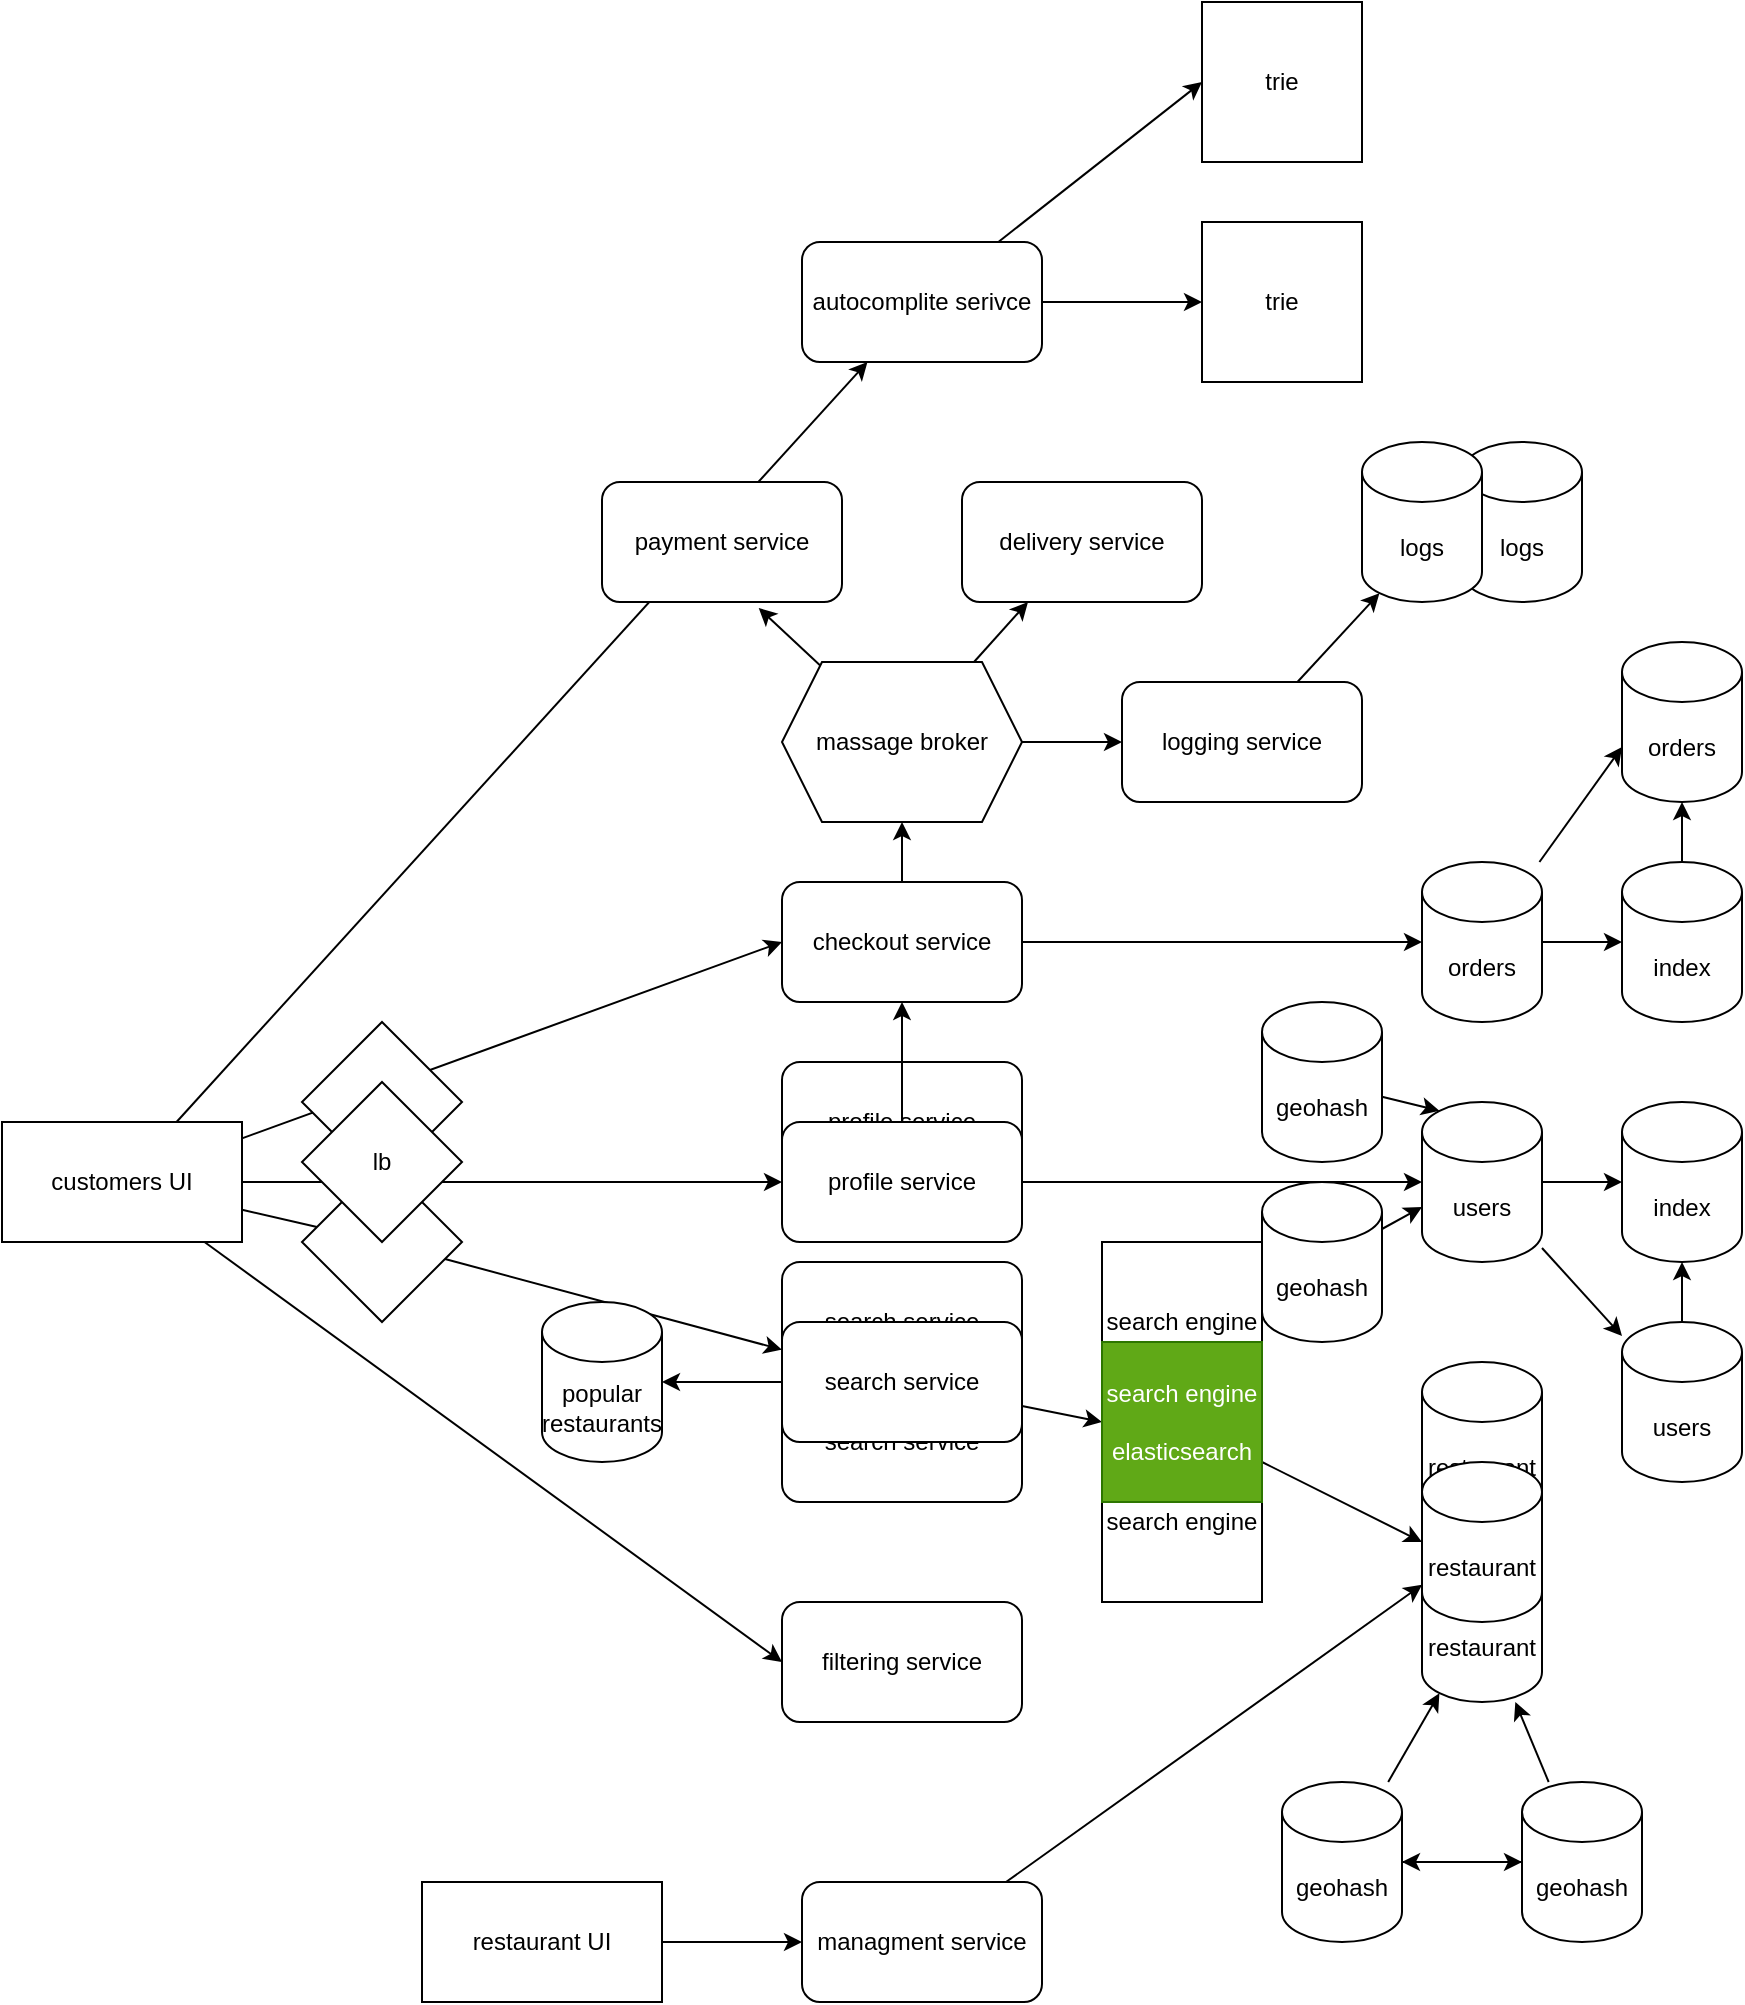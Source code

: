 <mxfile>
    <diagram id="9CQEvDcDq92KXqMHeCgz" name="Page-1">
        <mxGraphModel dx="1438" dy="1689" grid="1" gridSize="10" guides="1" tooltips="1" connect="1" arrows="1" fold="1" page="1" pageScale="1" pageWidth="827" pageHeight="1169" math="0" shadow="0">
            <root>
                <mxCell id="0"/>
                <mxCell id="1" parent="0"/>
                <mxCell id="59" value="profile service" style="rounded=1;whiteSpace=wrap;html=1;" parent="1" vertex="1">
                    <mxGeometry x="190" y="20" width="120" height="60" as="geometry"/>
                </mxCell>
                <mxCell id="47" style="edgeStyle=none;html=1;exitX=1;exitY=0;exitDx=0;exitDy=52.5;exitPerimeter=0;entryX=0.855;entryY=1;entryDx=0;entryDy=-4.35;entryPerimeter=0;" parent="1" source="45" target="11" edge="1">
                    <mxGeometry relative="1" as="geometry"/>
                </mxCell>
                <mxCell id="45" value="&lt;span style=&quot;text-align: left&quot;&gt;restaurant&lt;/span&gt;" style="shape=cylinder3;whiteSpace=wrap;html=1;boundedLbl=1;backgroundOutline=1;size=15;" parent="1" vertex="1">
                    <mxGeometry x="510" y="260" width="60" height="80" as="geometry"/>
                </mxCell>
                <mxCell id="46" value="&lt;span style=&quot;text-align: left&quot;&gt;restaurant&lt;/span&gt;" style="shape=cylinder3;whiteSpace=wrap;html=1;boundedLbl=1;backgroundOutline=1;size=15;" parent="1" vertex="1">
                    <mxGeometry x="510" y="170" width="60" height="80" as="geometry"/>
                </mxCell>
                <mxCell id="11" value="&lt;span style=&quot;text-align: left&quot;&gt;restaurant&lt;/span&gt;" style="shape=cylinder3;whiteSpace=wrap;html=1;boundedLbl=1;backgroundOutline=1;size=15;" parent="1" vertex="1">
                    <mxGeometry x="510" y="220" width="60" height="80" as="geometry"/>
                </mxCell>
                <mxCell id="38" value="search service" style="rounded=1;whiteSpace=wrap;html=1;" parent="1" vertex="1">
                    <mxGeometry x="190" y="120" width="120" height="60" as="geometry"/>
                </mxCell>
                <mxCell id="31" value="" style="rhombus;whiteSpace=wrap;html=1;" parent="1" vertex="1">
                    <mxGeometry x="-50" y="70" width="80" height="80" as="geometry"/>
                </mxCell>
                <mxCell id="8" value="search engine" style="whiteSpace=wrap;html=1;aspect=fixed;" parent="1" vertex="1">
                    <mxGeometry x="350" y="110" width="80" height="80" as="geometry"/>
                </mxCell>
                <mxCell id="7" value="search engine" style="whiteSpace=wrap;html=1;aspect=fixed;" parent="1" vertex="1">
                    <mxGeometry x="350" y="210" width="80" height="80" as="geometry"/>
                </mxCell>
                <mxCell id="10" value="" style="edgeStyle=none;html=1;startArrow=none;" parent="1" source="31" target="4" edge="1">
                    <mxGeometry relative="1" as="geometry"/>
                </mxCell>
                <mxCell id="14" value="" style="edgeStyle=none;html=1;" parent="1" source="2" target="12" edge="1">
                    <mxGeometry relative="1" as="geometry"/>
                </mxCell>
                <mxCell id="15" style="edgeStyle=none;html=1;entryX=0;entryY=0.5;entryDx=0;entryDy=0;" parent="1" source="2" target="13" edge="1">
                    <mxGeometry relative="1" as="geometry"/>
                </mxCell>
                <mxCell id="82" style="edgeStyle=none;html=1;entryX=0;entryY=0.5;entryDx=0;entryDy=0;" edge="1" parent="1" source="2" target="81">
                    <mxGeometry relative="1" as="geometry"/>
                </mxCell>
                <mxCell id="86" style="edgeStyle=none;html=1;" edge="1" parent="1" source="2" target="83">
                    <mxGeometry relative="1" as="geometry"/>
                </mxCell>
                <mxCell id="2" value="customers UI" style="rounded=0;whiteSpace=wrap;html=1;" parent="1" vertex="1">
                    <mxGeometry x="-200" y="50" width="120" height="60" as="geometry"/>
                </mxCell>
                <mxCell id="19" value="" style="edgeStyle=none;html=1;" parent="1" source="3" target="18" edge="1">
                    <mxGeometry relative="1" as="geometry"/>
                </mxCell>
                <mxCell id="3" value="&lt;div class=&quot;QmZWSe&quot;&gt;&lt;div class=&quot;DHcWmd&quot;&gt;&lt;/div&gt;&lt;/div&gt;&lt;span style=&quot;text-align: left&quot;&gt;restaurant&lt;/span&gt;&amp;nbsp;UI" style="rounded=0;whiteSpace=wrap;html=1;" parent="1" vertex="1">
                    <mxGeometry x="10" y="430" width="120" height="60" as="geometry"/>
                </mxCell>
                <mxCell id="9" value="" style="edgeStyle=none;html=1;entryX=0;entryY=0.5;entryDx=0;entryDy=0;" parent="1" source="4" target="6" edge="1">
                    <mxGeometry relative="1" as="geometry"/>
                </mxCell>
                <mxCell id="35" style="edgeStyle=none;html=1;" parent="1" source="4" target="34" edge="1">
                    <mxGeometry relative="1" as="geometry"/>
                </mxCell>
                <mxCell id="21" style="edgeStyle=none;html=1;entryX=0;entryY=0.5;entryDx=0;entryDy=0;entryPerimeter=0;" parent="1" source="6" target="11" edge="1">
                    <mxGeometry relative="1" as="geometry"/>
                </mxCell>
                <mxCell id="6" value="search engine&lt;br&gt;&lt;br&gt;elasticsearch" style="whiteSpace=wrap;html=1;aspect=fixed;fillColor=#60a917;fontColor=#ffffff;strokeColor=#2D7600;" parent="1" vertex="1">
                    <mxGeometry x="350" y="160" width="80" height="80" as="geometry"/>
                </mxCell>
                <mxCell id="17" style="edgeStyle=none;html=1;" parent="1" source="12" target="16" edge="1">
                    <mxGeometry relative="1" as="geometry"/>
                </mxCell>
                <mxCell id="33" value="" style="edgeStyle=none;html=1;" parent="1" source="12" target="13" edge="1">
                    <mxGeometry relative="1" as="geometry"/>
                </mxCell>
                <mxCell id="12" value="profile service" style="rounded=1;whiteSpace=wrap;html=1;" parent="1" vertex="1">
                    <mxGeometry x="190" y="50" width="120" height="60" as="geometry"/>
                </mxCell>
                <mxCell id="23" style="edgeStyle=none;html=1;" parent="1" source="13" target="22" edge="1">
                    <mxGeometry relative="1" as="geometry"/>
                </mxCell>
                <mxCell id="42" value="" style="edgeStyle=none;html=1;" parent="1" source="13" target="39" edge="1">
                    <mxGeometry relative="1" as="geometry"/>
                </mxCell>
                <mxCell id="13" value="checkout service" style="rounded=1;whiteSpace=wrap;html=1;" parent="1" vertex="1">
                    <mxGeometry x="190" y="-70" width="120" height="60" as="geometry"/>
                </mxCell>
                <mxCell id="49" value="" style="edgeStyle=none;html=1;" parent="1" source="16" target="48" edge="1">
                    <mxGeometry relative="1" as="geometry"/>
                </mxCell>
                <mxCell id="58" style="edgeStyle=none;html=1;" parent="1" source="16" target="55" edge="1">
                    <mxGeometry relative="1" as="geometry"/>
                </mxCell>
                <mxCell id="16" value="users" style="shape=cylinder3;whiteSpace=wrap;html=1;boundedLbl=1;backgroundOutline=1;size=15;" parent="1" vertex="1">
                    <mxGeometry x="510" y="40" width="60" height="80" as="geometry"/>
                </mxCell>
                <mxCell id="20" style="edgeStyle=none;html=1;" parent="1" source="18" target="11" edge="1">
                    <mxGeometry relative="1" as="geometry">
                        <mxPoint x="530" y="310" as="targetPoint"/>
                    </mxGeometry>
                </mxCell>
                <mxCell id="18" value="managment service" style="rounded=1;whiteSpace=wrap;html=1;" parent="1" vertex="1">
                    <mxGeometry x="200" y="430" width="120" height="60" as="geometry"/>
                </mxCell>
                <mxCell id="51" value="" style="edgeStyle=none;html=1;" parent="1" source="22" target="50" edge="1">
                    <mxGeometry relative="1" as="geometry"/>
                </mxCell>
                <mxCell id="54" style="edgeStyle=none;html=1;entryX=0;entryY=0;entryDx=0;entryDy=52.5;entryPerimeter=0;" parent="1" source="22" target="52" edge="1">
                    <mxGeometry relative="1" as="geometry"/>
                </mxCell>
                <mxCell id="22" value="orders" style="shape=cylinder3;whiteSpace=wrap;html=1;boundedLbl=1;backgroundOutline=1;size=15;" parent="1" vertex="1">
                    <mxGeometry x="510" y="-80" width="60" height="80" as="geometry"/>
                </mxCell>
                <mxCell id="25" value="payment service" style="rounded=1;whiteSpace=wrap;html=1;" parent="1" vertex="1">
                    <mxGeometry x="100" y="-270" width="120" height="60" as="geometry"/>
                </mxCell>
                <mxCell id="27" value="delivery service" style="rounded=1;whiteSpace=wrap;html=1;" parent="1" vertex="1">
                    <mxGeometry x="280" y="-270" width="120" height="60" as="geometry"/>
                </mxCell>
                <mxCell id="29" value="" style="rhombus;whiteSpace=wrap;html=1;" parent="1" vertex="1">
                    <mxGeometry x="-50" width="80" height="80" as="geometry"/>
                </mxCell>
                <mxCell id="30" value="lb" style="rhombus;whiteSpace=wrap;html=1;" parent="1" vertex="1">
                    <mxGeometry x="-50" y="30" width="80" height="80" as="geometry"/>
                </mxCell>
                <mxCell id="32" value="" style="edgeStyle=none;html=1;endArrow=none;" parent="1" source="2" target="31" edge="1">
                    <mxGeometry relative="1" as="geometry">
                        <mxPoint x="-80" y="95.385" as="sourcePoint"/>
                        <mxPoint x="190" y="164.615" as="targetPoint"/>
                    </mxGeometry>
                </mxCell>
                <mxCell id="34" value="popular restaurants" style="shape=cylinder3;whiteSpace=wrap;html=1;boundedLbl=1;backgroundOutline=1;size=15;" parent="1" vertex="1">
                    <mxGeometry x="70" y="140" width="60" height="80" as="geometry"/>
                </mxCell>
                <mxCell id="37" value="search service" style="rounded=1;whiteSpace=wrap;html=1;" parent="1" vertex="1">
                    <mxGeometry x="190" y="180" width="120" height="60" as="geometry"/>
                </mxCell>
                <mxCell id="4" value="search service" style="rounded=1;whiteSpace=wrap;html=1;" parent="1" vertex="1">
                    <mxGeometry x="190" y="150" width="120" height="60" as="geometry"/>
                </mxCell>
                <mxCell id="43" style="edgeStyle=none;html=1;" parent="1" source="39" target="27" edge="1">
                    <mxGeometry relative="1" as="geometry"/>
                </mxCell>
                <mxCell id="44" style="edgeStyle=none;html=1;entryX=0.653;entryY=1.05;entryDx=0;entryDy=0;entryPerimeter=0;" parent="1" source="39" target="25" edge="1">
                    <mxGeometry relative="1" as="geometry"/>
                </mxCell>
                <mxCell id="61" value="" style="edgeStyle=none;html=1;" parent="1" source="39" target="60" edge="1">
                    <mxGeometry relative="1" as="geometry"/>
                </mxCell>
                <mxCell id="39" value="massage broker" style="shape=hexagon;perimeter=hexagonPerimeter2;whiteSpace=wrap;html=1;fixedSize=1;" parent="1" vertex="1">
                    <mxGeometry x="190" y="-180" width="120" height="80" as="geometry"/>
                </mxCell>
                <mxCell id="48" value="index" style="shape=cylinder3;whiteSpace=wrap;html=1;boundedLbl=1;backgroundOutline=1;size=15;" parent="1" vertex="1">
                    <mxGeometry x="610" y="40" width="60" height="80" as="geometry"/>
                </mxCell>
                <mxCell id="53" value="" style="edgeStyle=none;html=1;" parent="1" source="50" target="52" edge="1">
                    <mxGeometry relative="1" as="geometry"/>
                </mxCell>
                <mxCell id="50" value="index" style="shape=cylinder3;whiteSpace=wrap;html=1;boundedLbl=1;backgroundOutline=1;size=15;" parent="1" vertex="1">
                    <mxGeometry x="610" y="-80" width="60" height="80" as="geometry"/>
                </mxCell>
                <mxCell id="52" value="orders" style="shape=cylinder3;whiteSpace=wrap;html=1;boundedLbl=1;backgroundOutline=1;size=15;" parent="1" vertex="1">
                    <mxGeometry x="610" y="-190" width="60" height="80" as="geometry"/>
                </mxCell>
                <mxCell id="56" value="" style="edgeStyle=none;html=1;" parent="1" source="55" target="48" edge="1">
                    <mxGeometry relative="1" as="geometry"/>
                </mxCell>
                <mxCell id="55" value="users" style="shape=cylinder3;whiteSpace=wrap;html=1;boundedLbl=1;backgroundOutline=1;size=15;" parent="1" vertex="1">
                    <mxGeometry x="610" y="150" width="60" height="80" as="geometry"/>
                </mxCell>
                <mxCell id="65" style="edgeStyle=none;html=1;entryX=0.145;entryY=1;entryDx=0;entryDy=-4.35;entryPerimeter=0;" parent="1" source="60" target="63" edge="1">
                    <mxGeometry relative="1" as="geometry"/>
                </mxCell>
                <mxCell id="60" value="logging service" style="rounded=1;whiteSpace=wrap;html=1;" parent="1" vertex="1">
                    <mxGeometry x="360" y="-170" width="120" height="60" as="geometry"/>
                </mxCell>
                <mxCell id="62" value="logs" style="shape=cylinder3;whiteSpace=wrap;html=1;boundedLbl=1;backgroundOutline=1;size=15;" parent="1" vertex="1">
                    <mxGeometry x="530" y="-290" width="60" height="80" as="geometry"/>
                </mxCell>
                <mxCell id="63" value="logs" style="shape=cylinder3;whiteSpace=wrap;html=1;boundedLbl=1;backgroundOutline=1;size=15;" parent="1" vertex="1">
                    <mxGeometry x="480" y="-290" width="60" height="80" as="geometry"/>
                </mxCell>
                <mxCell id="67" style="edgeStyle=none;html=1;entryX=0.145;entryY=1;entryDx=0;entryDy=-4.35;entryPerimeter=0;" parent="1" source="66" target="45" edge="1">
                    <mxGeometry relative="1" as="geometry"/>
                </mxCell>
                <mxCell id="71" value="" style="edgeStyle=none;html=1;" parent="1" source="66" target="68" edge="1">
                    <mxGeometry relative="1" as="geometry"/>
                </mxCell>
                <mxCell id="66" value="&lt;div style=&quot;text-align: left&quot;&gt;&lt;span&gt;geohash&lt;/span&gt;&lt;/div&gt;" style="shape=cylinder3;whiteSpace=wrap;html=1;boundedLbl=1;backgroundOutline=1;size=15;" parent="1" vertex="1">
                    <mxGeometry x="440" y="380" width="60" height="80" as="geometry"/>
                </mxCell>
                <mxCell id="70" style="edgeStyle=none;html=1;" parent="1" source="68" target="45" edge="1">
                    <mxGeometry relative="1" as="geometry"/>
                </mxCell>
                <mxCell id="72" value="" style="edgeStyle=none;html=1;" parent="1" source="68" target="66" edge="1">
                    <mxGeometry relative="1" as="geometry"/>
                </mxCell>
                <mxCell id="68" value="&lt;div style=&quot;text-align: left&quot;&gt;&lt;span&gt;geohash&lt;/span&gt;&lt;/div&gt;" style="shape=cylinder3;whiteSpace=wrap;html=1;boundedLbl=1;backgroundOutline=1;size=15;" parent="1" vertex="1">
                    <mxGeometry x="560" y="380" width="60" height="80" as="geometry"/>
                </mxCell>
                <mxCell id="79" style="edgeStyle=none;html=1;entryX=0;entryY=0;entryDx=0;entryDy=52.5;entryPerimeter=0;" parent="1" source="74" target="16" edge="1">
                    <mxGeometry relative="1" as="geometry"/>
                </mxCell>
                <mxCell id="74" value="&lt;div style=&quot;text-align: left&quot;&gt;&lt;span&gt;geohash&lt;/span&gt;&lt;/div&gt;" style="shape=cylinder3;whiteSpace=wrap;html=1;boundedLbl=1;backgroundOutline=1;size=15;" parent="1" vertex="1">
                    <mxGeometry x="430" y="80" width="60" height="80" as="geometry"/>
                </mxCell>
                <mxCell id="78" style="edgeStyle=none;html=1;entryX=0.145;entryY=0;entryDx=0;entryDy=4.35;entryPerimeter=0;" parent="1" source="75" target="16" edge="1">
                    <mxGeometry relative="1" as="geometry"/>
                </mxCell>
                <mxCell id="75" value="&lt;div style=&quot;text-align: left&quot;&gt;&lt;span&gt;geohash&lt;/span&gt;&lt;/div&gt;" style="shape=cylinder3;whiteSpace=wrap;html=1;boundedLbl=1;backgroundOutline=1;size=15;" parent="1" vertex="1">
                    <mxGeometry x="430" y="-10" width="60" height="80" as="geometry"/>
                </mxCell>
                <mxCell id="81" value="filtering service" style="rounded=1;whiteSpace=wrap;html=1;" vertex="1" parent="1">
                    <mxGeometry x="190" y="290" width="120" height="60" as="geometry"/>
                </mxCell>
                <mxCell id="85" value="" style="edgeStyle=none;html=1;" edge="1" parent="1" source="83" target="84">
                    <mxGeometry relative="1" as="geometry"/>
                </mxCell>
                <mxCell id="88" style="edgeStyle=none;html=1;entryX=0;entryY=0.5;entryDx=0;entryDy=0;" edge="1" parent="1" source="83" target="87">
                    <mxGeometry relative="1" as="geometry"/>
                </mxCell>
                <mxCell id="83" value="autocomplite serivce" style="rounded=1;whiteSpace=wrap;html=1;" vertex="1" parent="1">
                    <mxGeometry x="200" y="-390" width="120" height="60" as="geometry"/>
                </mxCell>
                <mxCell id="84" value="trie" style="whiteSpace=wrap;html=1;aspect=fixed;" vertex="1" parent="1">
                    <mxGeometry x="400" y="-400" width="80" height="80" as="geometry"/>
                </mxCell>
                <mxCell id="87" value="trie" style="whiteSpace=wrap;html=1;aspect=fixed;" vertex="1" parent="1">
                    <mxGeometry x="400" y="-510" width="80" height="80" as="geometry"/>
                </mxCell>
            </root>
        </mxGraphModel>
    </diagram>
</mxfile>